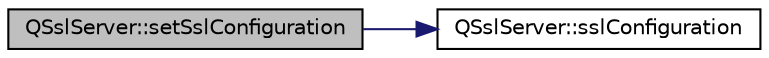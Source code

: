 digraph "QSslServer::setSslConfiguration"
{
  edge [fontname="Helvetica",fontsize="10",labelfontname="Helvetica",labelfontsize="10"];
  node [fontname="Helvetica",fontsize="10",shape=record];
  rankdir="LR";
  Node6 [label="QSslServer::setSslConfiguration",height=0.2,width=0.4,color="black", fillcolor="grey75", style="filled", fontcolor="black"];
  Node6 -> Node7 [color="midnightblue",fontsize="10",style="solid",fontname="Helvetica"];
  Node7 [label="QSslServer::sslConfiguration",height=0.2,width=0.4,color="black", fillcolor="white", style="filled",URL="$class_q_ssl_server.html#a5929244a54a15d3b39c4ff1bfc721f52"];
}
